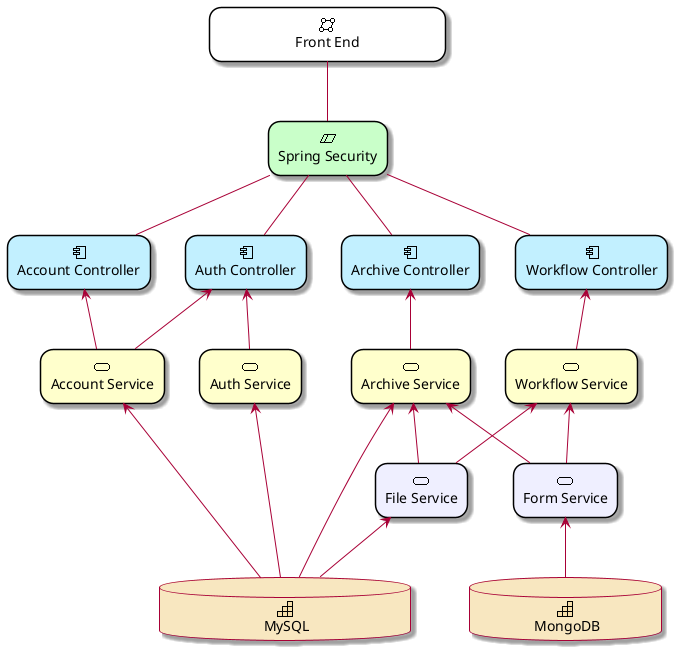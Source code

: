 @startuml
skin rose
skinparam roundcorner 25
rectangle "                     Front End                     "  as network <<$archimate/network>> #white

rectangle "Spring Security"  as security <<$archimate/constraint>> #technology

network -- security

rectangle "Auth Controller"  as AuthController <<$archimate/component>> #application
rectangle "Workflow Controller"  as WorkflowController <<$archimate/component>> #application
rectangle "Archive Controller"  as ArchivesController <<$archimate/component>> #application
rectangle "Manager Controller"  as ManagerController <<$archimate/component>> #application
rectangle "Account Controller"  as AccountController <<$archimate/component>> #application
rectangle "Menu Controller"  as MenuController <<$archimate/component>> #application

security -- AuthController
security -- WorkflowController
security -- ArchivesController
security -- ManagerController
security -- AccountController
security -- MenuController

rectangle "Auth Service"  as AuthService <<$archimate/service>> #business
rectangle "Workflow Service"  as WorkflowService <<$archimate/service>> #business
rectangle "Archive Service"  as ArchivesService <<$archimate/service>> #business
rectangle "Account Service"  as AccountService <<$archimate/service>> #business
rectangle "Menu Service"  as MenuService <<$archimate/service>> #business

rectangle "File Service"  as FileService <<$archimate/service>> #motivation
rectangle "Form Service"  as FormService <<$archimate/service>> #motivation
rectangle "User Service"  as UserService <<$archimate/service>> #motivation

AuthController <-- AuthService
AuthController <-- AccountService
WorkflowController <-- WorkflowService

'WorkflowController <-- FileService

'ArchivesController <-- FileService
ArchivesController <-- ArchivesService

ManagerController <-- ArchivesService
ManagerController <-- FileService
ManagerController <-- AccountService
ManagerController <-- WorkflowService
ManagerController <-- MenuService

AccountController <-- AccountService
'UserInfoController <-- FileService

MenuController <-- MenuService

ArchivesService <-- FileService
ArchivesService <-- FormService

WorkflowService <-- FormService

'package "  DataBase  " {


database "                    MyBatis Mapper Dao                    "  as dao <<$archimate/strategy-capability>> #strategy
database "               MongoDB              "  as MongoDB <<$archimate/strategy-capability>> #strategy
database "                          MySQL                         "  as MySQL <<$archimate/strategy-capability>> #strategy
'}

WorkflowService <-- FileService

AuthService <--- dao
FileService <-- dao
FormService <-- dao
'WorkflowService <--- dao
ArchivesService <--- dao
AccountService <--- dao
MenuService <--- dao

remove ManagerController
remove dao

'remove AuthController
'remove AuthService

'WorkflowController <-- AccountService

'WorkflowService <-- UserService

FormService <-- MongoDB
FileService <-- MySQL

AuthService <-- UserService
AccountService <-- UserService
'AccountService <-- FileService

UserService <-- MySQL
ArchivesService <-- MySQL


MenuService <-- MySQL
AccountService <-- MySQL
AuthService <--- MySQL

remove MenuController
remove MenuService
remove UserService

@enduml
